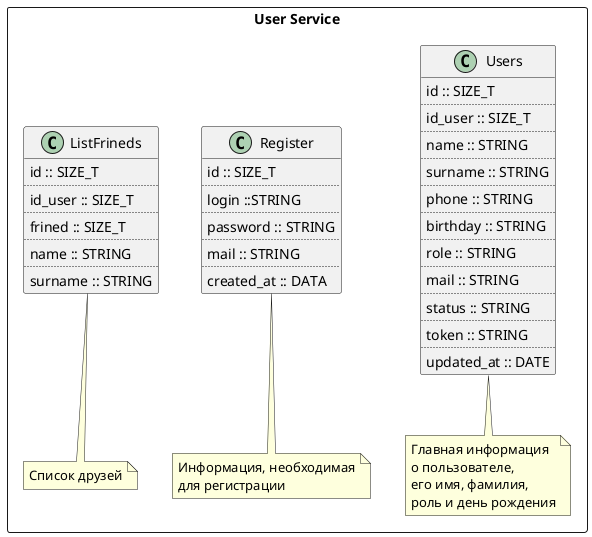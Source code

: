 @startuml
package "User Service" <<Rectangle>> {
    

class Users {
    id :: SIZE_T
    ..
    id_user :: SIZE_T
    ..
    name :: STRING
    ..
    surname :: STRING
    ..
    phone :: STRING
    ..
    birthday :: STRING
    ..
    role :: STRING
    ..
    mail :: STRING
    ..
    status :: STRING
    ..
    token :: STRING
    ..
    updated_at :: DATE
}

note bottom of Users
Главная информация 
о пользователе, 
его имя, фамилия, 
роль и день рождения
end note


class Register {
    id :: SIZE_T
    ..
    login ::STRING
    ..
    password :: STRING
    ..
    mail :: STRING
    ..
    created_at :: DATA
}

note bottom of Register
Информация, необходимая
для регистрации
end note


class ListFrineds {
    id :: SIZE_T
    ..
    id_user :: SIZE_T
    ..
    frined :: SIZE_T
    ..
    name :: STRING
    ..
    surname :: STRING
}

note bottom of ListFrineds
Список друзей
end note

}

@enduml